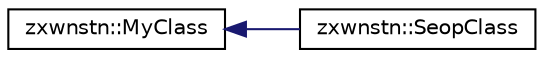 digraph "그래픽컬한 클래스 계통도"
{
 // LATEX_PDF_SIZE
  edge [fontname="Helvetica",fontsize="10",labelfontname="Helvetica",labelfontsize="10"];
  node [fontname="Helvetica",fontsize="10",shape=record];
  rankdir="LR";
  Node0 [label="zxwnstn::MyClass",height=0.2,width=0.4,color="black", fillcolor="white", style="filled",URL="$classzxwnstn_1_1_my_class.html",tooltip="실험용으로 만드러본 MyClass다리"];
  Node0 -> Node1 [dir="back",color="midnightblue",fontsize="10",style="solid",fontname="Helvetica"];
  Node1 [label="zxwnstn::SeopClass",height=0.2,width=0.4,color="black", fillcolor="white", style="filled",URL="$classzxwnstn_1_1_seop_class.html",tooltip="MyClass를 상속받는 seop클래스 다리"];
}
